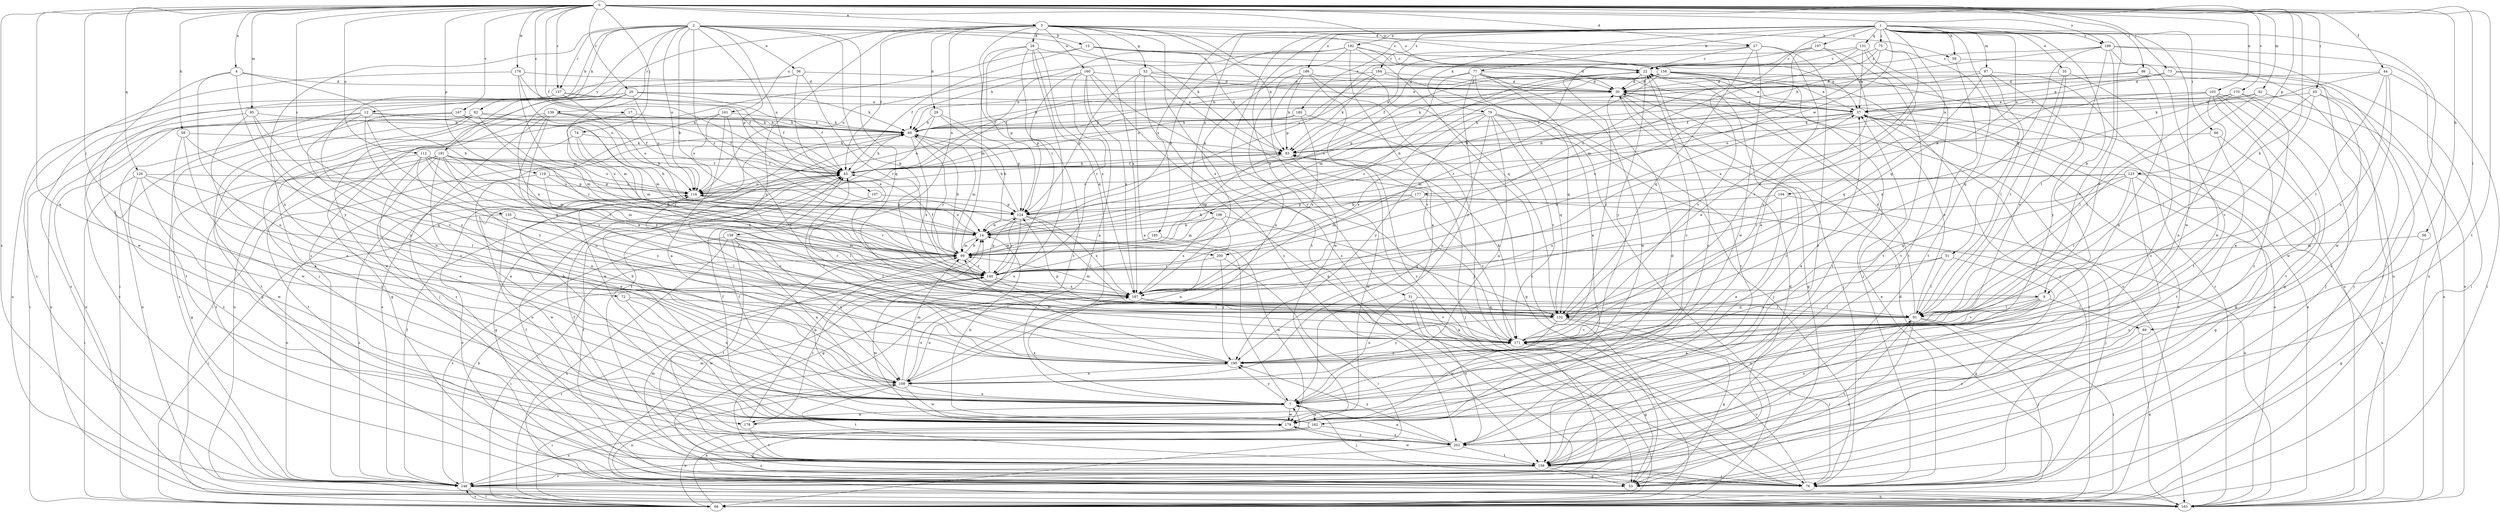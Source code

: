 strict digraph  {
0;
1;
2;
3;
4;
7;
9;
12;
13;
14;
17;
20;
22;
27;
28;
29;
30;
31;
35;
36;
37;
44;
45;
51;
52;
53;
56;
58;
59;
60;
65;
66;
68;
72;
73;
74;
75;
76;
77;
79;
82;
83;
86;
89;
91;
92;
95;
97;
99;
103;
104;
107;
108;
112;
116;
119;
123;
124;
126;
131;
132;
135;
137;
139;
140;
148;
156;
158;
159;
160;
161;
162;
163;
167;
170;
171;
176;
177;
178;
179;
180;
182;
184;
185;
186;
187;
189;
191;
195;
196;
197;
200;
202;
0 -> 3  [label=a];
0 -> 4  [label=a];
0 -> 7  [label=a];
0 -> 9  [label=b];
0 -> 17  [label=c];
0 -> 20  [label=c];
0 -> 27  [label=d];
0 -> 44  [label=f];
0 -> 45  [label=f];
0 -> 56  [label=h];
0 -> 58  [label=h];
0 -> 65  [label=i];
0 -> 72  [label=j];
0 -> 73  [label=j];
0 -> 74  [label=j];
0 -> 86  [label=l];
0 -> 89  [label=l];
0 -> 92  [label=m];
0 -> 95  [label=m];
0 -> 103  [label=n];
0 -> 112  [label=o];
0 -> 119  [label=p];
0 -> 123  [label=p];
0 -> 126  [label=q];
0 -> 135  [label=r];
0 -> 137  [label=r];
0 -> 148  [label=s];
0 -> 156  [label=t];
0 -> 158  [label=u];
0 -> 167  [label=v];
0 -> 170  [label=v];
0 -> 176  [label=w];
0 -> 189  [label=y];
1 -> 9  [label=b];
1 -> 31  [label=e];
1 -> 35  [label=e];
1 -> 51  [label=g];
1 -> 59  [label=h];
1 -> 66  [label=i];
1 -> 68  [label=i];
1 -> 75  [label=j];
1 -> 77  [label=k];
1 -> 79  [label=k];
1 -> 97  [label=m];
1 -> 104  [label=n];
1 -> 131  [label=q];
1 -> 132  [label=q];
1 -> 148  [label=s];
1 -> 171  [label=v];
1 -> 177  [label=w];
1 -> 178  [label=w];
1 -> 180  [label=x];
1 -> 182  [label=x];
1 -> 184  [label=x];
1 -> 185  [label=x];
1 -> 186  [label=x];
1 -> 189  [label=y];
1 -> 196  [label=z];
1 -> 197  [label=z];
1 -> 200  [label=z];
2 -> 9  [label=b];
2 -> 12  [label=b];
2 -> 13  [label=b];
2 -> 14  [label=b];
2 -> 36  [label=e];
2 -> 82  [label=k];
2 -> 83  [label=k];
2 -> 107  [label=n];
2 -> 108  [label=n];
2 -> 116  [label=o];
2 -> 124  [label=p];
2 -> 132  [label=q];
2 -> 137  [label=r];
2 -> 139  [label=r];
2 -> 158  [label=u];
2 -> 191  [label=y];
2 -> 200  [label=z];
3 -> 22  [label=c];
3 -> 27  [label=d];
3 -> 28  [label=d];
3 -> 29  [label=d];
3 -> 45  [label=f];
3 -> 52  [label=g];
3 -> 59  [label=h];
3 -> 83  [label=k];
3 -> 132  [label=q];
3 -> 140  [label=r];
3 -> 148  [label=s];
3 -> 156  [label=t];
3 -> 159  [label=u];
3 -> 160  [label=u];
3 -> 161  [label=u];
3 -> 187  [label=x];
3 -> 195  [label=y];
4 -> 14  [label=b];
4 -> 30  [label=d];
4 -> 108  [label=n];
4 -> 178  [label=w];
4 -> 195  [label=y];
7 -> 22  [label=c];
7 -> 76  [label=j];
7 -> 162  [label=u];
7 -> 178  [label=w];
7 -> 179  [label=w];
7 -> 187  [label=x];
7 -> 195  [label=y];
9 -> 7  [label=a];
9 -> 89  [label=l];
9 -> 91  [label=l];
9 -> 132  [label=q];
9 -> 162  [label=u];
9 -> 171  [label=v];
9 -> 202  [label=z];
12 -> 14  [label=b];
12 -> 60  [label=h];
12 -> 108  [label=n];
12 -> 148  [label=s];
12 -> 163  [label=u];
12 -> 195  [label=y];
13 -> 22  [label=c];
13 -> 37  [label=e];
13 -> 45  [label=f];
13 -> 83  [label=k];
13 -> 187  [label=x];
14 -> 22  [label=c];
14 -> 99  [label=m];
14 -> 116  [label=o];
17 -> 45  [label=f];
17 -> 60  [label=h];
17 -> 179  [label=w];
20 -> 37  [label=e];
20 -> 45  [label=f];
20 -> 60  [label=h];
20 -> 99  [label=m];
20 -> 116  [label=o];
20 -> 148  [label=s];
20 -> 163  [label=u];
20 -> 187  [label=x];
22 -> 30  [label=d];
22 -> 76  [label=j];
22 -> 195  [label=y];
27 -> 22  [label=c];
27 -> 124  [label=p];
27 -> 132  [label=q];
27 -> 171  [label=v];
27 -> 179  [label=w];
27 -> 202  [label=z];
28 -> 22  [label=c];
28 -> 99  [label=m];
28 -> 124  [label=p];
28 -> 132  [label=q];
28 -> 156  [label=t];
28 -> 163  [label=u];
28 -> 187  [label=x];
29 -> 14  [label=b];
29 -> 60  [label=h];
29 -> 124  [label=p];
29 -> 156  [label=t];
30 -> 37  [label=e];
30 -> 53  [label=g];
30 -> 60  [label=h];
30 -> 76  [label=j];
31 -> 76  [label=j];
31 -> 91  [label=l];
31 -> 108  [label=n];
31 -> 202  [label=z];
35 -> 30  [label=d];
35 -> 91  [label=l];
35 -> 171  [label=v];
35 -> 202  [label=z];
36 -> 30  [label=d];
36 -> 68  [label=i];
36 -> 76  [label=j];
36 -> 140  [label=r];
36 -> 187  [label=x];
37 -> 60  [label=h];
37 -> 68  [label=i];
37 -> 99  [label=m];
37 -> 163  [label=u];
37 -> 187  [label=x];
44 -> 30  [label=d];
44 -> 68  [label=i];
44 -> 83  [label=k];
44 -> 91  [label=l];
44 -> 171  [label=v];
44 -> 179  [label=w];
45 -> 22  [label=c];
45 -> 53  [label=g];
45 -> 60  [label=h];
45 -> 83  [label=k];
45 -> 116  [label=o];
51 -> 53  [label=g];
51 -> 91  [label=l];
51 -> 140  [label=r];
51 -> 195  [label=y];
52 -> 7  [label=a];
52 -> 30  [label=d];
52 -> 37  [label=e];
52 -> 124  [label=p];
52 -> 171  [label=v];
52 -> 202  [label=z];
53 -> 45  [label=f];
53 -> 116  [label=o];
56 -> 53  [label=g];
56 -> 99  [label=m];
58 -> 7  [label=a];
58 -> 83  [label=k];
58 -> 132  [label=q];
58 -> 179  [label=w];
59 -> 156  [label=t];
59 -> 163  [label=u];
60 -> 83  [label=k];
60 -> 99  [label=m];
60 -> 140  [label=r];
60 -> 148  [label=s];
60 -> 179  [label=w];
60 -> 187  [label=x];
65 -> 37  [label=e];
65 -> 76  [label=j];
65 -> 91  [label=l];
65 -> 171  [label=v];
65 -> 179  [label=w];
66 -> 53  [label=g];
66 -> 83  [label=k];
66 -> 156  [label=t];
68 -> 7  [label=a];
68 -> 30  [label=d];
68 -> 37  [label=e];
68 -> 83  [label=k];
68 -> 140  [label=r];
68 -> 148  [label=s];
68 -> 179  [label=w];
72 -> 91  [label=l];
72 -> 108  [label=n];
72 -> 179  [label=w];
73 -> 30  [label=d];
73 -> 37  [label=e];
73 -> 45  [label=f];
73 -> 68  [label=i];
73 -> 76  [label=j];
74 -> 83  [label=k];
74 -> 99  [label=m];
74 -> 140  [label=r];
74 -> 202  [label=z];
75 -> 14  [label=b];
75 -> 22  [label=c];
75 -> 45  [label=f];
75 -> 156  [label=t];
75 -> 187  [label=x];
76 -> 37  [label=e];
76 -> 45  [label=f];
76 -> 99  [label=m];
76 -> 171  [label=v];
77 -> 7  [label=a];
77 -> 30  [label=d];
77 -> 37  [label=e];
77 -> 45  [label=f];
77 -> 99  [label=m];
77 -> 132  [label=q];
77 -> 163  [label=u];
77 -> 179  [label=w];
77 -> 195  [label=y];
79 -> 7  [label=a];
79 -> 60  [label=h];
79 -> 68  [label=i];
79 -> 76  [label=j];
79 -> 108  [label=n];
79 -> 132  [label=q];
79 -> 171  [label=v];
79 -> 187  [label=x];
79 -> 195  [label=y];
82 -> 53  [label=g];
82 -> 60  [label=h];
82 -> 99  [label=m];
82 -> 140  [label=r];
82 -> 148  [label=s];
82 -> 156  [label=t];
82 -> 163  [label=u];
83 -> 45  [label=f];
83 -> 76  [label=j];
83 -> 99  [label=m];
83 -> 179  [label=w];
86 -> 30  [label=d];
86 -> 45  [label=f];
86 -> 108  [label=n];
86 -> 163  [label=u];
89 -> 163  [label=u];
89 -> 202  [label=z];
91 -> 30  [label=d];
91 -> 37  [label=e];
91 -> 68  [label=i];
91 -> 76  [label=j];
91 -> 148  [label=s];
91 -> 156  [label=t];
91 -> 171  [label=v];
92 -> 37  [label=e];
92 -> 83  [label=k];
92 -> 91  [label=l];
92 -> 163  [label=u];
95 -> 7  [label=a];
95 -> 60  [label=h];
95 -> 68  [label=i];
95 -> 171  [label=v];
95 -> 195  [label=y];
97 -> 30  [label=d];
97 -> 60  [label=h];
97 -> 91  [label=l];
97 -> 132  [label=q];
97 -> 156  [label=t];
97 -> 195  [label=y];
99 -> 14  [label=b];
99 -> 45  [label=f];
99 -> 60  [label=h];
99 -> 68  [label=i];
99 -> 140  [label=r];
103 -> 37  [label=e];
103 -> 53  [label=g];
103 -> 76  [label=j];
103 -> 108  [label=n];
103 -> 116  [label=o];
103 -> 140  [label=r];
103 -> 156  [label=t];
103 -> 202  [label=z];
104 -> 7  [label=a];
104 -> 124  [label=p];
104 -> 163  [label=u];
104 -> 187  [label=x];
107 -> 91  [label=l];
107 -> 124  [label=p];
108 -> 7  [label=a];
108 -> 68  [label=i];
108 -> 99  [label=m];
108 -> 156  [label=t];
108 -> 179  [label=w];
108 -> 187  [label=x];
112 -> 7  [label=a];
112 -> 45  [label=f];
112 -> 124  [label=p];
112 -> 140  [label=r];
112 -> 156  [label=t];
112 -> 187  [label=x];
112 -> 195  [label=y];
116 -> 124  [label=p];
116 -> 140  [label=r];
116 -> 148  [label=s];
119 -> 7  [label=a];
119 -> 14  [label=b];
119 -> 99  [label=m];
119 -> 116  [label=o];
123 -> 14  [label=b];
123 -> 53  [label=g];
123 -> 91  [label=l];
123 -> 116  [label=o];
123 -> 132  [label=q];
123 -> 140  [label=r];
123 -> 148  [label=s];
123 -> 163  [label=u];
124 -> 14  [label=b];
124 -> 53  [label=g];
124 -> 60  [label=h];
124 -> 91  [label=l];
124 -> 140  [label=r];
124 -> 187  [label=x];
126 -> 68  [label=i];
126 -> 91  [label=l];
126 -> 116  [label=o];
126 -> 171  [label=v];
126 -> 179  [label=w];
126 -> 202  [label=z];
131 -> 22  [label=c];
131 -> 37  [label=e];
131 -> 83  [label=k];
131 -> 99  [label=m];
131 -> 156  [label=t];
131 -> 195  [label=y];
132 -> 37  [label=e];
132 -> 53  [label=g];
132 -> 76  [label=j];
132 -> 179  [label=w];
132 -> 195  [label=y];
135 -> 14  [label=b];
135 -> 68  [label=i];
135 -> 91  [label=l];
135 -> 140  [label=r];
135 -> 179  [label=w];
137 -> 14  [label=b];
137 -> 37  [label=e];
137 -> 45  [label=f];
137 -> 156  [label=t];
137 -> 195  [label=y];
139 -> 45  [label=f];
139 -> 53  [label=g];
139 -> 60  [label=h];
139 -> 76  [label=j];
139 -> 108  [label=n];
139 -> 116  [label=o];
139 -> 163  [label=u];
139 -> 171  [label=v];
140 -> 22  [label=c];
140 -> 124  [label=p];
140 -> 171  [label=v];
140 -> 179  [label=w];
140 -> 187  [label=x];
148 -> 14  [label=b];
148 -> 30  [label=d];
148 -> 45  [label=f];
148 -> 68  [label=i];
148 -> 116  [label=o];
148 -> 163  [label=u];
156 -> 45  [label=f];
156 -> 53  [label=g];
156 -> 76  [label=j];
156 -> 91  [label=l];
156 -> 99  [label=m];
156 -> 148  [label=s];
156 -> 179  [label=w];
158 -> 14  [label=b];
158 -> 30  [label=d];
158 -> 37  [label=e];
158 -> 76  [label=j];
158 -> 83  [label=k];
158 -> 124  [label=p];
158 -> 140  [label=r];
158 -> 156  [label=t];
158 -> 163  [label=u];
158 -> 171  [label=v];
159 -> 7  [label=a];
159 -> 91  [label=l];
159 -> 99  [label=m];
159 -> 108  [label=n];
159 -> 140  [label=r];
159 -> 148  [label=s];
159 -> 156  [label=t];
159 -> 163  [label=u];
160 -> 7  [label=a];
160 -> 30  [label=d];
160 -> 45  [label=f];
160 -> 53  [label=g];
160 -> 124  [label=p];
160 -> 140  [label=r];
160 -> 171  [label=v];
160 -> 187  [label=x];
161 -> 7  [label=a];
161 -> 60  [label=h];
161 -> 68  [label=i];
161 -> 116  [label=o];
161 -> 171  [label=v];
162 -> 14  [label=b];
162 -> 30  [label=d];
162 -> 37  [label=e];
162 -> 45  [label=f];
162 -> 60  [label=h];
162 -> 76  [label=j];
162 -> 148  [label=s];
162 -> 202  [label=z];
163 -> 22  [label=c];
163 -> 37  [label=e];
163 -> 108  [label=n];
167 -> 60  [label=h];
167 -> 99  [label=m];
167 -> 132  [label=q];
167 -> 163  [label=u];
170 -> 7  [label=a];
170 -> 37  [label=e];
170 -> 68  [label=i];
170 -> 91  [label=l];
170 -> 187  [label=x];
171 -> 22  [label=c];
171 -> 53  [label=g];
171 -> 83  [label=k];
171 -> 116  [label=o];
171 -> 124  [label=p];
171 -> 195  [label=y];
176 -> 30  [label=d];
176 -> 45  [label=f];
176 -> 99  [label=m];
176 -> 116  [label=o];
176 -> 148  [label=s];
177 -> 14  [label=b];
177 -> 76  [label=j];
177 -> 99  [label=m];
177 -> 124  [label=p];
177 -> 171  [label=v];
178 -> 14  [label=b];
178 -> 22  [label=c];
178 -> 140  [label=r];
178 -> 156  [label=t];
179 -> 45  [label=f];
179 -> 60  [label=h];
179 -> 202  [label=z];
180 -> 53  [label=g];
180 -> 60  [label=h];
180 -> 116  [label=o];
180 -> 187  [label=x];
182 -> 7  [label=a];
182 -> 14  [label=b];
182 -> 22  [label=c];
182 -> 30  [label=d];
182 -> 60  [label=h];
182 -> 68  [label=i];
182 -> 116  [label=o];
182 -> 187  [label=x];
184 -> 30  [label=d];
184 -> 60  [label=h];
184 -> 83  [label=k];
184 -> 116  [label=o];
184 -> 156  [label=t];
185 -> 99  [label=m];
185 -> 179  [label=w];
186 -> 30  [label=d];
186 -> 76  [label=j];
186 -> 83  [label=k];
186 -> 108  [label=n];
186 -> 148  [label=s];
186 -> 179  [label=w];
187 -> 91  [label=l];
187 -> 99  [label=m];
187 -> 108  [label=n];
187 -> 132  [label=q];
187 -> 171  [label=v];
189 -> 22  [label=c];
189 -> 60  [label=h];
189 -> 91  [label=l];
189 -> 132  [label=q];
189 -> 148  [label=s];
189 -> 163  [label=u];
189 -> 171  [label=v];
189 -> 179  [label=w];
191 -> 7  [label=a];
191 -> 45  [label=f];
191 -> 53  [label=g];
191 -> 99  [label=m];
191 -> 108  [label=n];
191 -> 116  [label=o];
191 -> 124  [label=p];
191 -> 156  [label=t];
191 -> 187  [label=x];
191 -> 202  [label=z];
195 -> 45  [label=f];
195 -> 99  [label=m];
195 -> 108  [label=n];
196 -> 14  [label=b];
196 -> 99  [label=m];
196 -> 108  [label=n];
196 -> 132  [label=q];
196 -> 187  [label=x];
197 -> 7  [label=a];
197 -> 14  [label=b];
197 -> 22  [label=c];
197 -> 156  [label=t];
197 -> 187  [label=x];
200 -> 68  [label=i];
200 -> 140  [label=r];
200 -> 195  [label=y];
202 -> 7  [label=a];
202 -> 22  [label=c];
202 -> 116  [label=o];
202 -> 148  [label=s];
202 -> 156  [label=t];
202 -> 195  [label=y];
}
